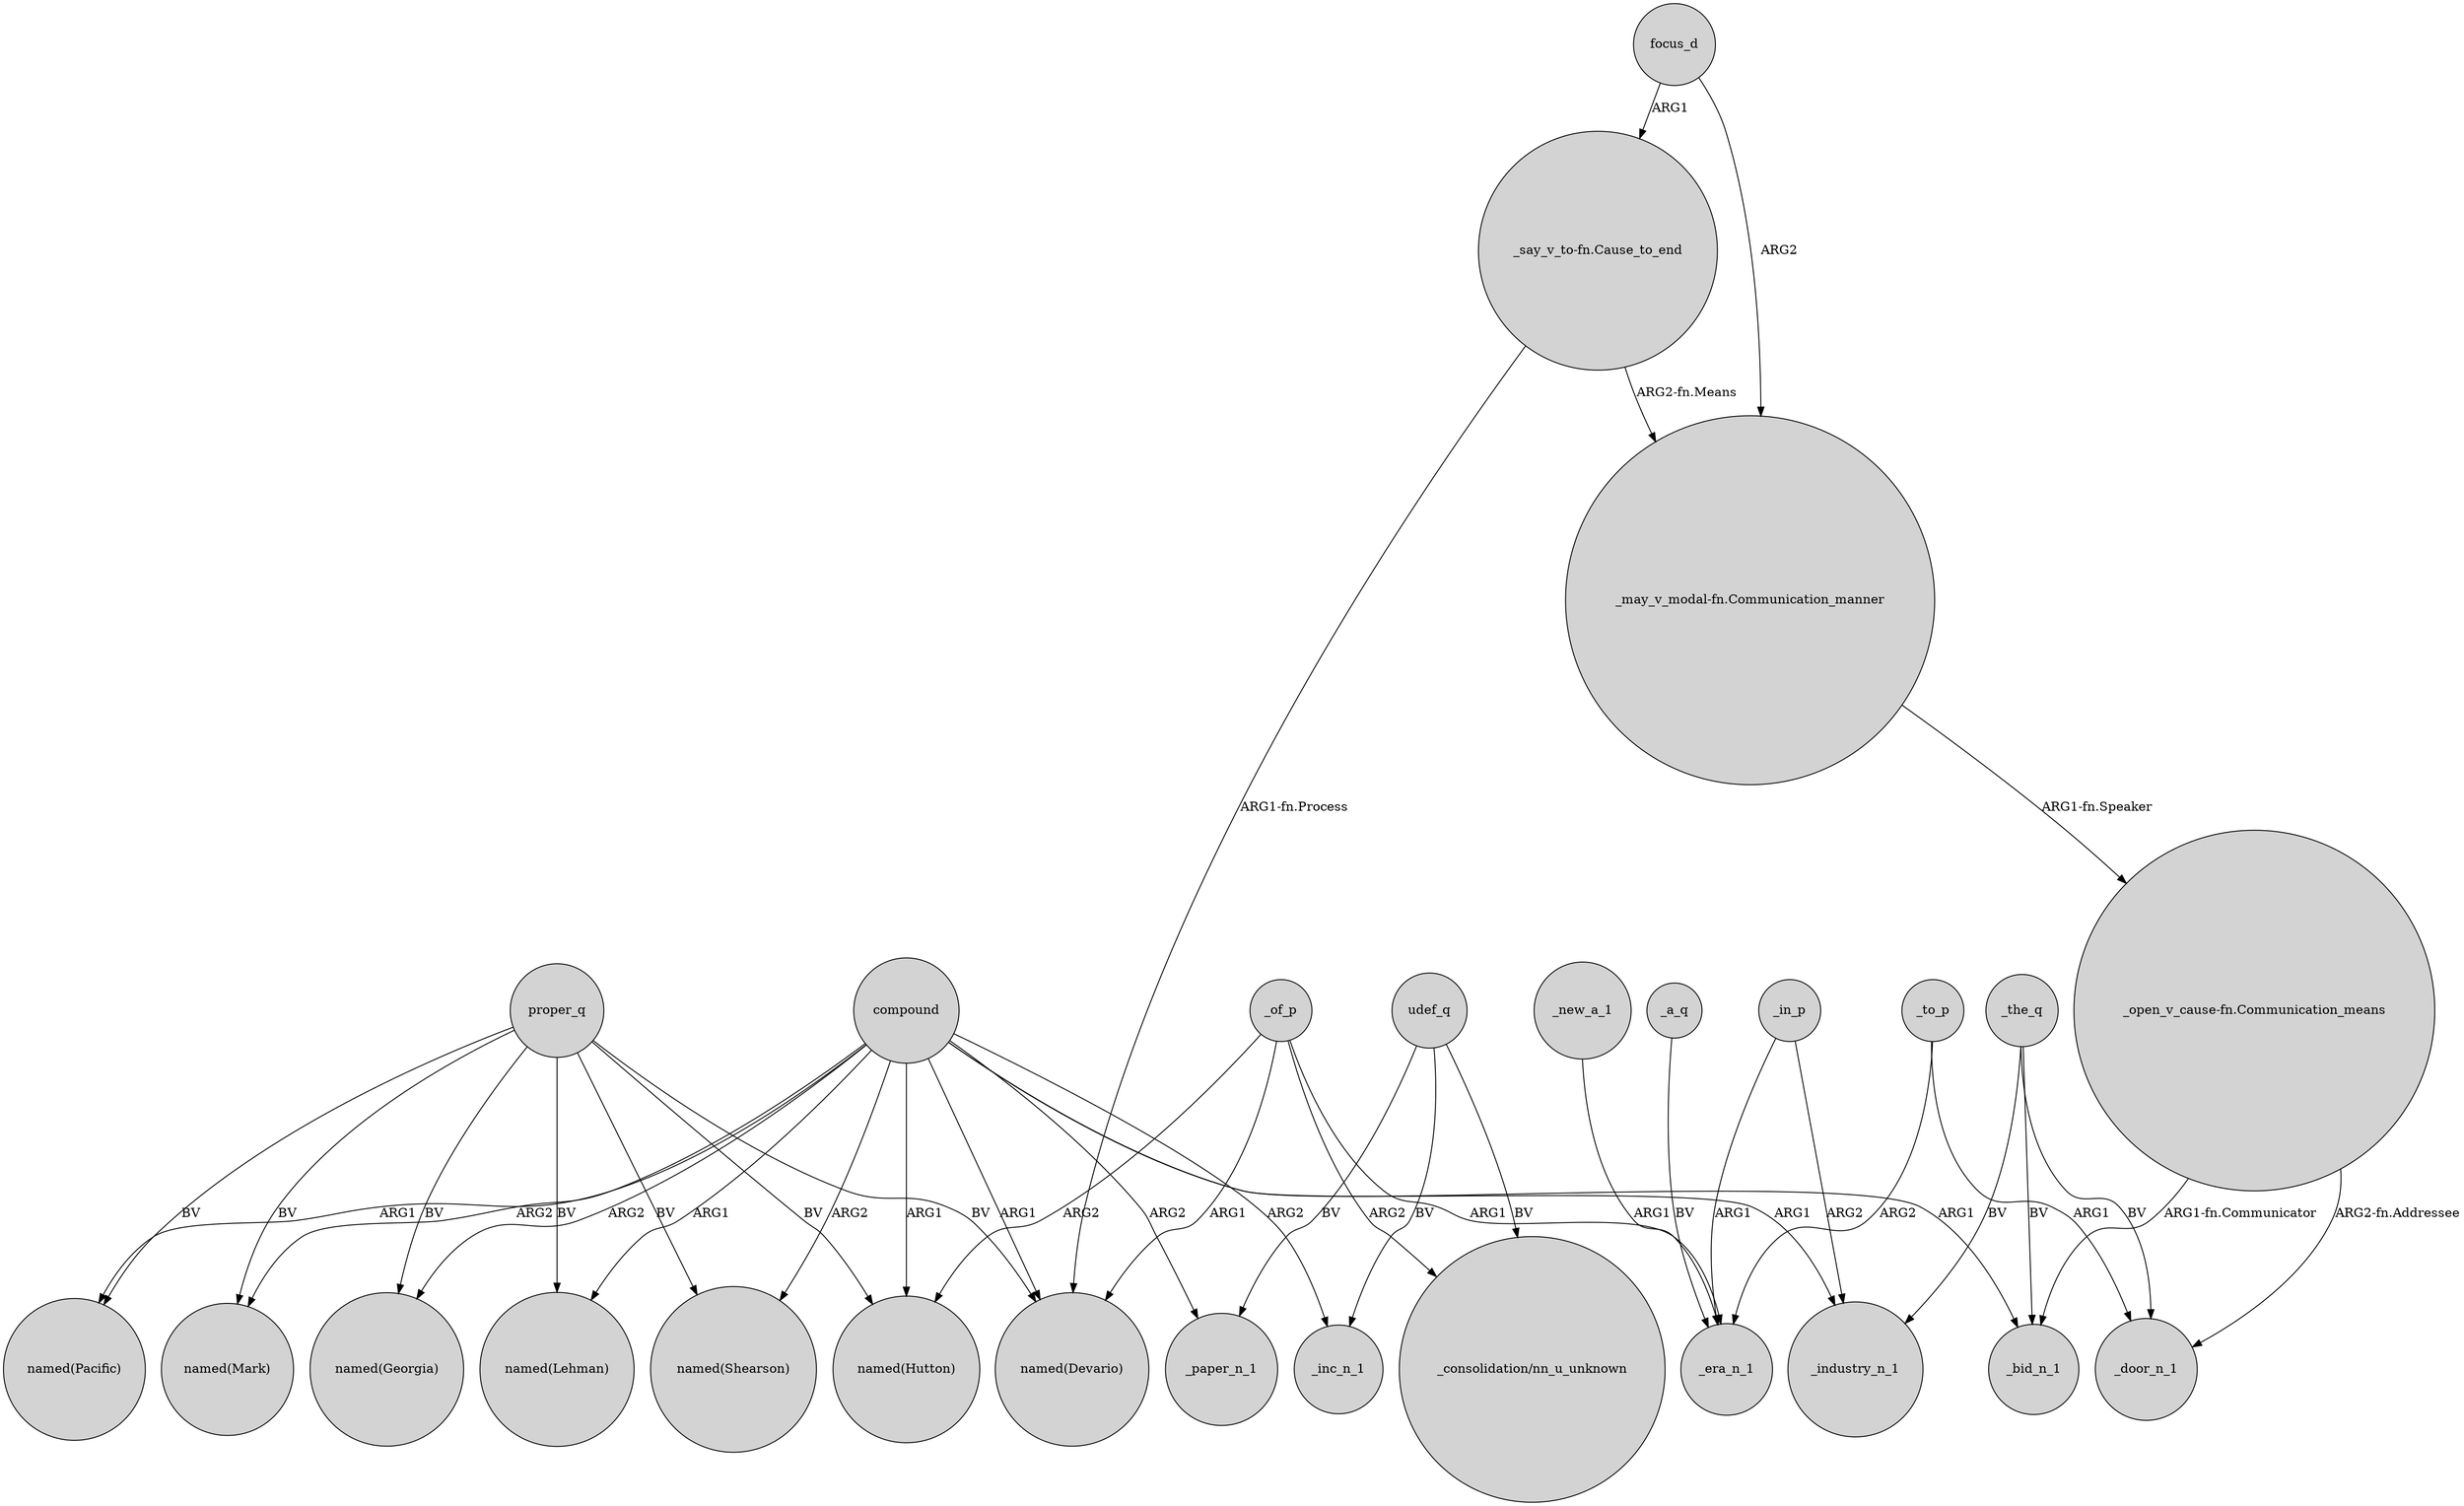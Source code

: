digraph {
	node [shape=circle style=filled]
	_a_q -> _era_n_1 [label=BV]
	compound -> "named(Hutton)" [label=ARG1]
	_of_p -> "named(Devario)" [label=ARG1]
	proper_q -> "named(Georgia)" [label=BV]
	_of_p -> "named(Hutton)" [label=ARG2]
	compound -> "named(Shearson)" [label=ARG2]
	compound -> "named(Mark)" [label=ARG2]
	_to_p -> _door_n_1 [label=ARG1]
	udef_q -> _paper_n_1 [label=BV]
	focus_d -> "_say_v_to-fn.Cause_to_end" [label=ARG1]
	compound -> _paper_n_1 [label=ARG2]
	"_say_v_to-fn.Cause_to_end" -> "named(Devario)" [label="ARG1-fn.Process"]
	compound -> "named(Devario)" [label=ARG1]
	proper_q -> "named(Hutton)" [label=BV]
	"_may_v_modal-fn.Communication_manner" -> "_open_v_cause-fn.Communication_means" [label="ARG1-fn.Speaker"]
	focus_d -> "_may_v_modal-fn.Communication_manner" [label=ARG2]
	_to_p -> _era_n_1 [label=ARG2]
	proper_q -> "named(Devario)" [label=BV]
	proper_q -> "named(Shearson)" [label=BV]
	compound -> _industry_n_1 [label=ARG1]
	compound -> "named(Pacific)" [label=ARG1]
	udef_q -> "_consolidation/nn_u_unknown" [label=BV]
	udef_q -> _inc_n_1 [label=BV]
	compound -> _inc_n_1 [label=ARG2]
	"_open_v_cause-fn.Communication_means" -> _bid_n_1 [label="ARG1-fn.Communicator"]
	_in_p -> _industry_n_1 [label=ARG2]
	_of_p -> _era_n_1 [label=ARG1]
	"_open_v_cause-fn.Communication_means" -> _door_n_1 [label="ARG2-fn.Addressee"]
	_new_a_1 -> _era_n_1 [label=ARG1]
	"_say_v_to-fn.Cause_to_end" -> "_may_v_modal-fn.Communication_manner" [label="ARG2-fn.Means"]
	_in_p -> _era_n_1 [label=ARG1]
	proper_q -> "named(Mark)" [label=BV]
	proper_q -> "named(Pacific)" [label=BV]
	_of_p -> "_consolidation/nn_u_unknown" [label=ARG2]
	proper_q -> "named(Lehman)" [label=BV]
	compound -> "named(Georgia)" [label=ARG2]
	_the_q -> _industry_n_1 [label=BV]
	_the_q -> _door_n_1 [label=BV]
	compound -> _bid_n_1 [label=ARG1]
	compound -> "named(Lehman)" [label=ARG1]
	_the_q -> _bid_n_1 [label=BV]
}
